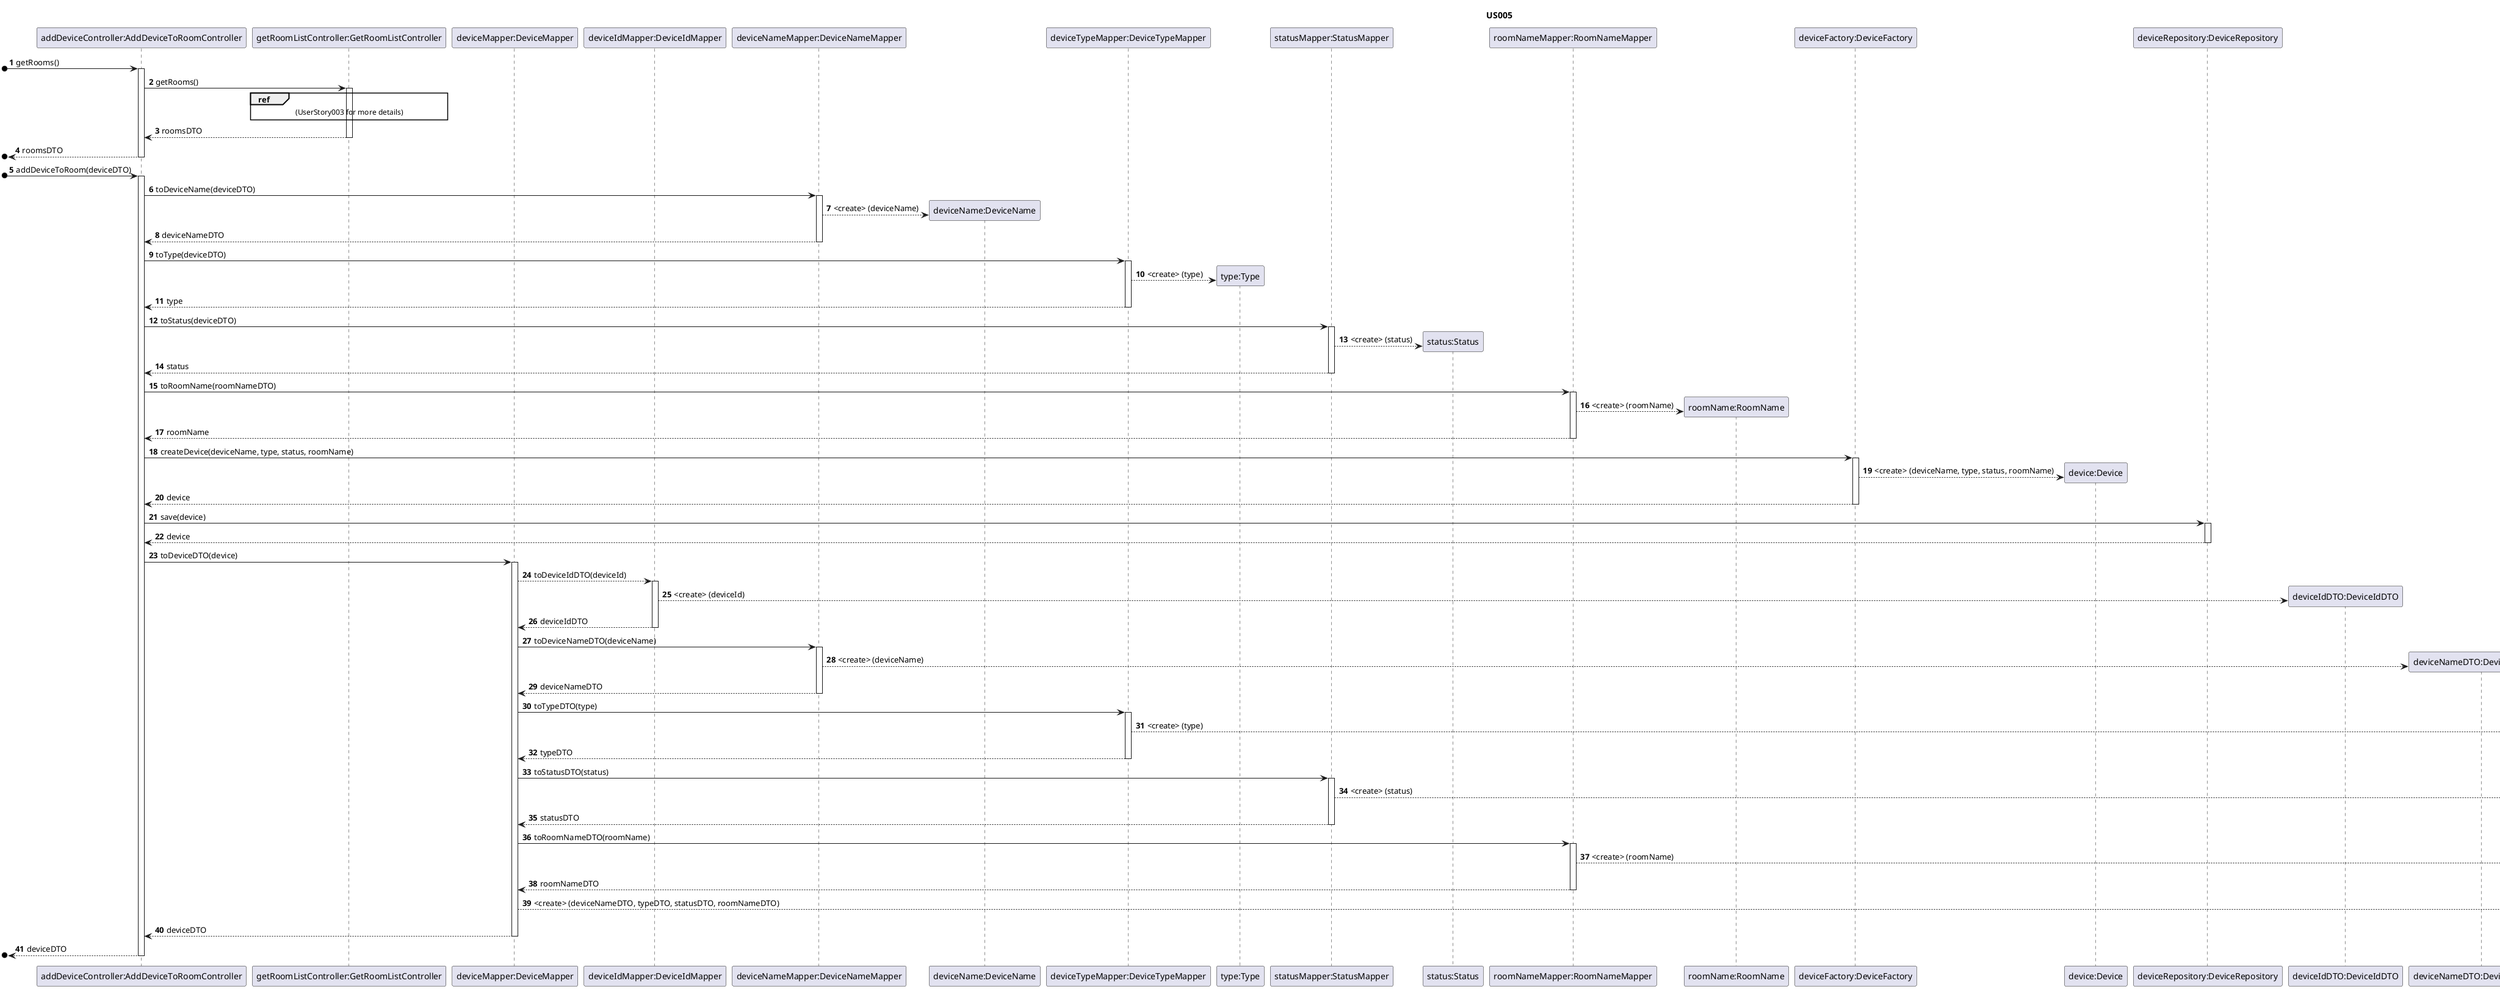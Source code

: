 @startuml
'https://plantuml.com/sequence-diagram

title US005

/'
As a Power User [or Administrator], I want to add a new device to a room, in order to configure it.
'/
autonumber

participant "addDeviceController:AddDeviceToRoomController" as ADC
participant "getRoomListController:GetRoomListController" as G
participant "deviceMapper:DeviceMapper" as M
participant "deviceIdMapper:DeviceIdMapper" as IDM
participant "deviceNameMapper:DeviceNameMapper" as DNM
participant "deviceName:DeviceName" as DN
participant "deviceTypeMapper:DeviceTypeMapper" as DTM
participant "type:Type" as T
participant "statusMapper:StatusMapper" as SM
participant "status:Status" as S
participant "roomNameMapper:RoomNameMapper" as RNM
participant "roomName:RoomName" as RN
participant "deviceFactory:DeviceFactory" as DF
participant "device:Device" as D
participant "deviceRepository:DeviceRepository" as DR
participant "deviceIdDTO:DeviceIdDTO" as IDD
participant "deviceNameDTO:DeviceNameDTO" as DNDTO
participant "typeDTO:TypeDTO" as TDTO
participant "statusDTO:StatusDTO" as SDTO
participant "roomNameDTO:RoomNameDTO" as RNDTO
participant "deviceDTO:DeviceDTO" as DTO

[o->ADC : getRooms()
activate ADC
ADC->G : getRooms()
activate G
ref over G : (UserStory003 for more details)
G-->ADC : roomsDTO
deactivate G
[o<--ADC : roomsDTO
deactivate ADC

[o->ADC : addDeviceToRoom(deviceDTO)
activate ADC
ADC -> DNM : toDeviceName(deviceDTO)
activate DNM
DNM --> DN** : <create> (deviceName)
DNM --> ADC : deviceNameDTO
deactivate DNM
ADC -> DTM : toType(deviceDTO)
activate DTM
DTM --> T** : <create> (type)
DTM --> ADC : type
deactivate DTM
ADC -> SM : toStatus(deviceDTO)
activate SM
SM --> S** : <create> (status)
SM --> ADC : status
deactivate SM
ADC -> RNM : toRoomName(roomNameDTO)
activate RNM
RNM --> RN** : <create> (roomName)
RNM --> ADC : roomName
deactivate RNM
ADC -> DF : createDevice(deviceName, type, status, roomName)
activate DF
DF --> D** : <create> (deviceName, type, status, roomName)
DF --> ADC : device
deactivate DF
ADC -> DR : save(device)
activate DR
DR --> ADC : device
deactivate DR

ADC -> M : toDeviceDTO(device)
activate M
M --> IDM : toDeviceIdDTO(deviceId)
activate IDM
IDM --> IDD** : <create> (deviceId)
IDM --> M : deviceIdDTO
deactivate IDM
M -> DNM : toDeviceNameDTO(deviceName)
activate DNM
DNM --> DNDTO** : <create> (deviceName)
DNM --> M : deviceNameDTO
deactivate DNM
M -> DTM : toTypeDTO(type)
activate DTM
DTM --> TDTO** : <create> (type)
DTM --> M : typeDTO
deactivate DTM
M -> SM : toStatusDTO(status)
activate SM
SM --> SDTO** : <create> (status)
SM --> M : statusDTO
deactivate SM
M -> RNM : toRoomNameDTO(roomName)
activate RNM
RNM --> RNDTO** : <create> (roomName)
RNM --> M : roomNameDTO
deactivate RNM
M --> DTO** : <create> (deviceNameDTO, typeDTO, statusDTO, roomNameDTO)
M --> ADC : deviceDTO
deactivate M
[o<--ADC : deviceDTO
deactivate ADC












@enduml